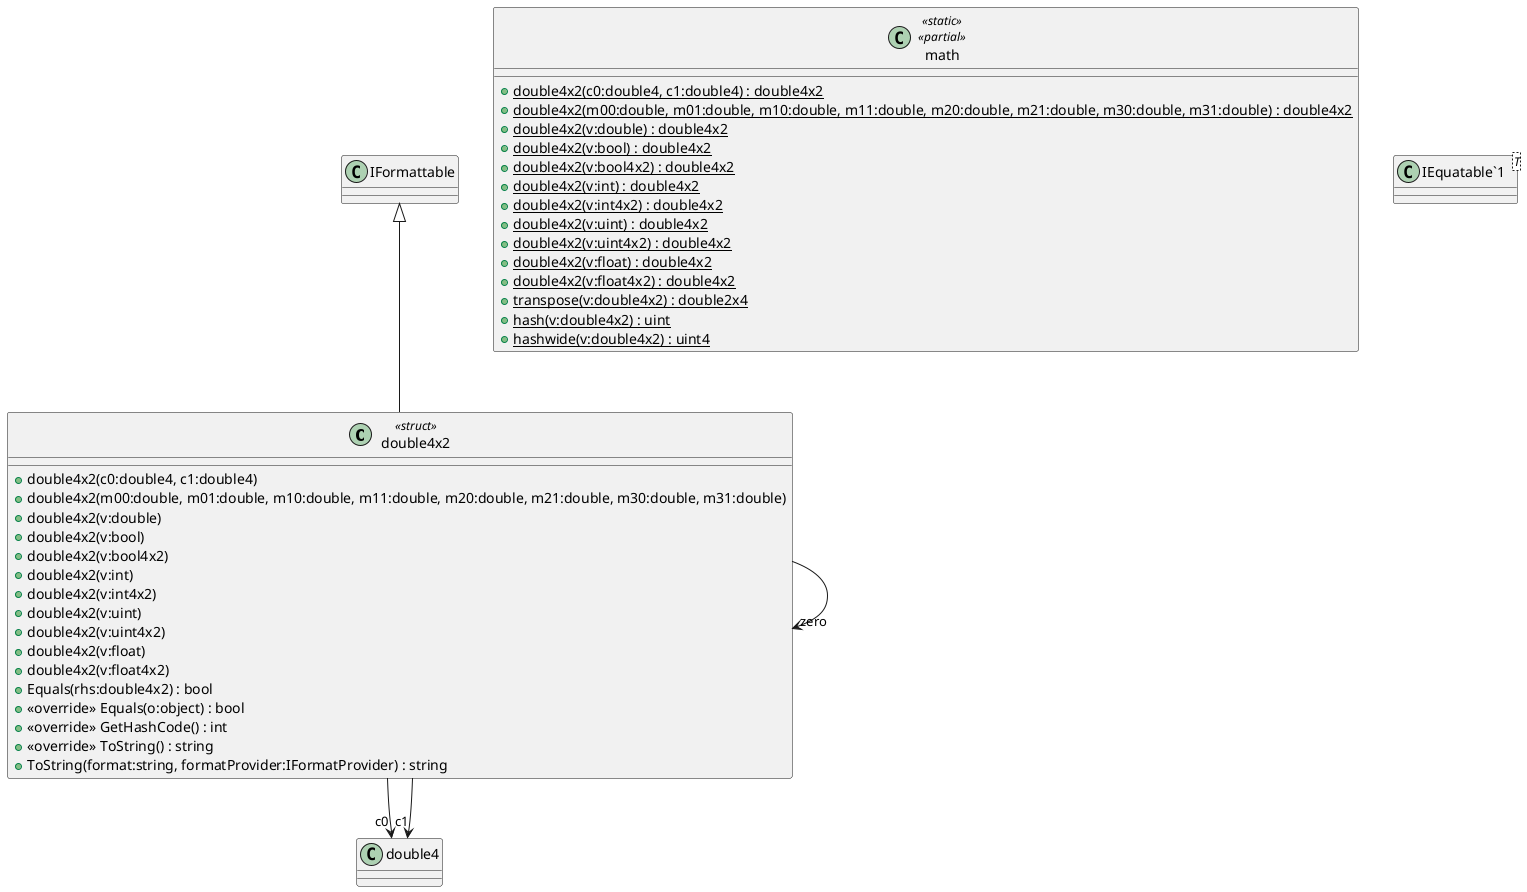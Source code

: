 @startuml
class double4x2 <<struct>> {
    + double4x2(c0:double4, c1:double4)
    + double4x2(m00:double, m01:double, m10:double, m11:double, m20:double, m21:double, m30:double, m31:double)
    + double4x2(v:double)
    + double4x2(v:bool)
    + double4x2(v:bool4x2)
    + double4x2(v:int)
    + double4x2(v:int4x2)
    + double4x2(v:uint)
    + double4x2(v:uint4x2)
    + double4x2(v:float)
    + double4x2(v:float4x2)
    + Equals(rhs:double4x2) : bool
    + <<override>> Equals(o:object) : bool
    + <<override>> GetHashCode() : int
    + <<override>> ToString() : string
    + ToString(format:string, formatProvider:IFormatProvider) : string
}
class math <<static>> <<partial>> {
    + {static} double4x2(c0:double4, c1:double4) : double4x2
    + {static} double4x2(m00:double, m01:double, m10:double, m11:double, m20:double, m21:double, m30:double, m31:double) : double4x2
    + {static} double4x2(v:double) : double4x2
    + {static} double4x2(v:bool) : double4x2
    + {static} double4x2(v:bool4x2) : double4x2
    + {static} double4x2(v:int) : double4x2
    + {static} double4x2(v:int4x2) : double4x2
    + {static} double4x2(v:uint) : double4x2
    + {static} double4x2(v:uint4x2) : double4x2
    + {static} double4x2(v:float) : double4x2
    + {static} double4x2(v:float4x2) : double4x2
    + {static} transpose(v:double4x2) : double2x4
    + {static} hash(v:double4x2) : uint
    + {static} hashwide(v:double4x2) : uint4
}
class "IEquatable`1"<T> {
}
IFormattable <|-- double4x2
double4x2 --> "c0" double4
double4x2 --> "c1" double4
double4x2 --> "zero" double4x2
@enduml
